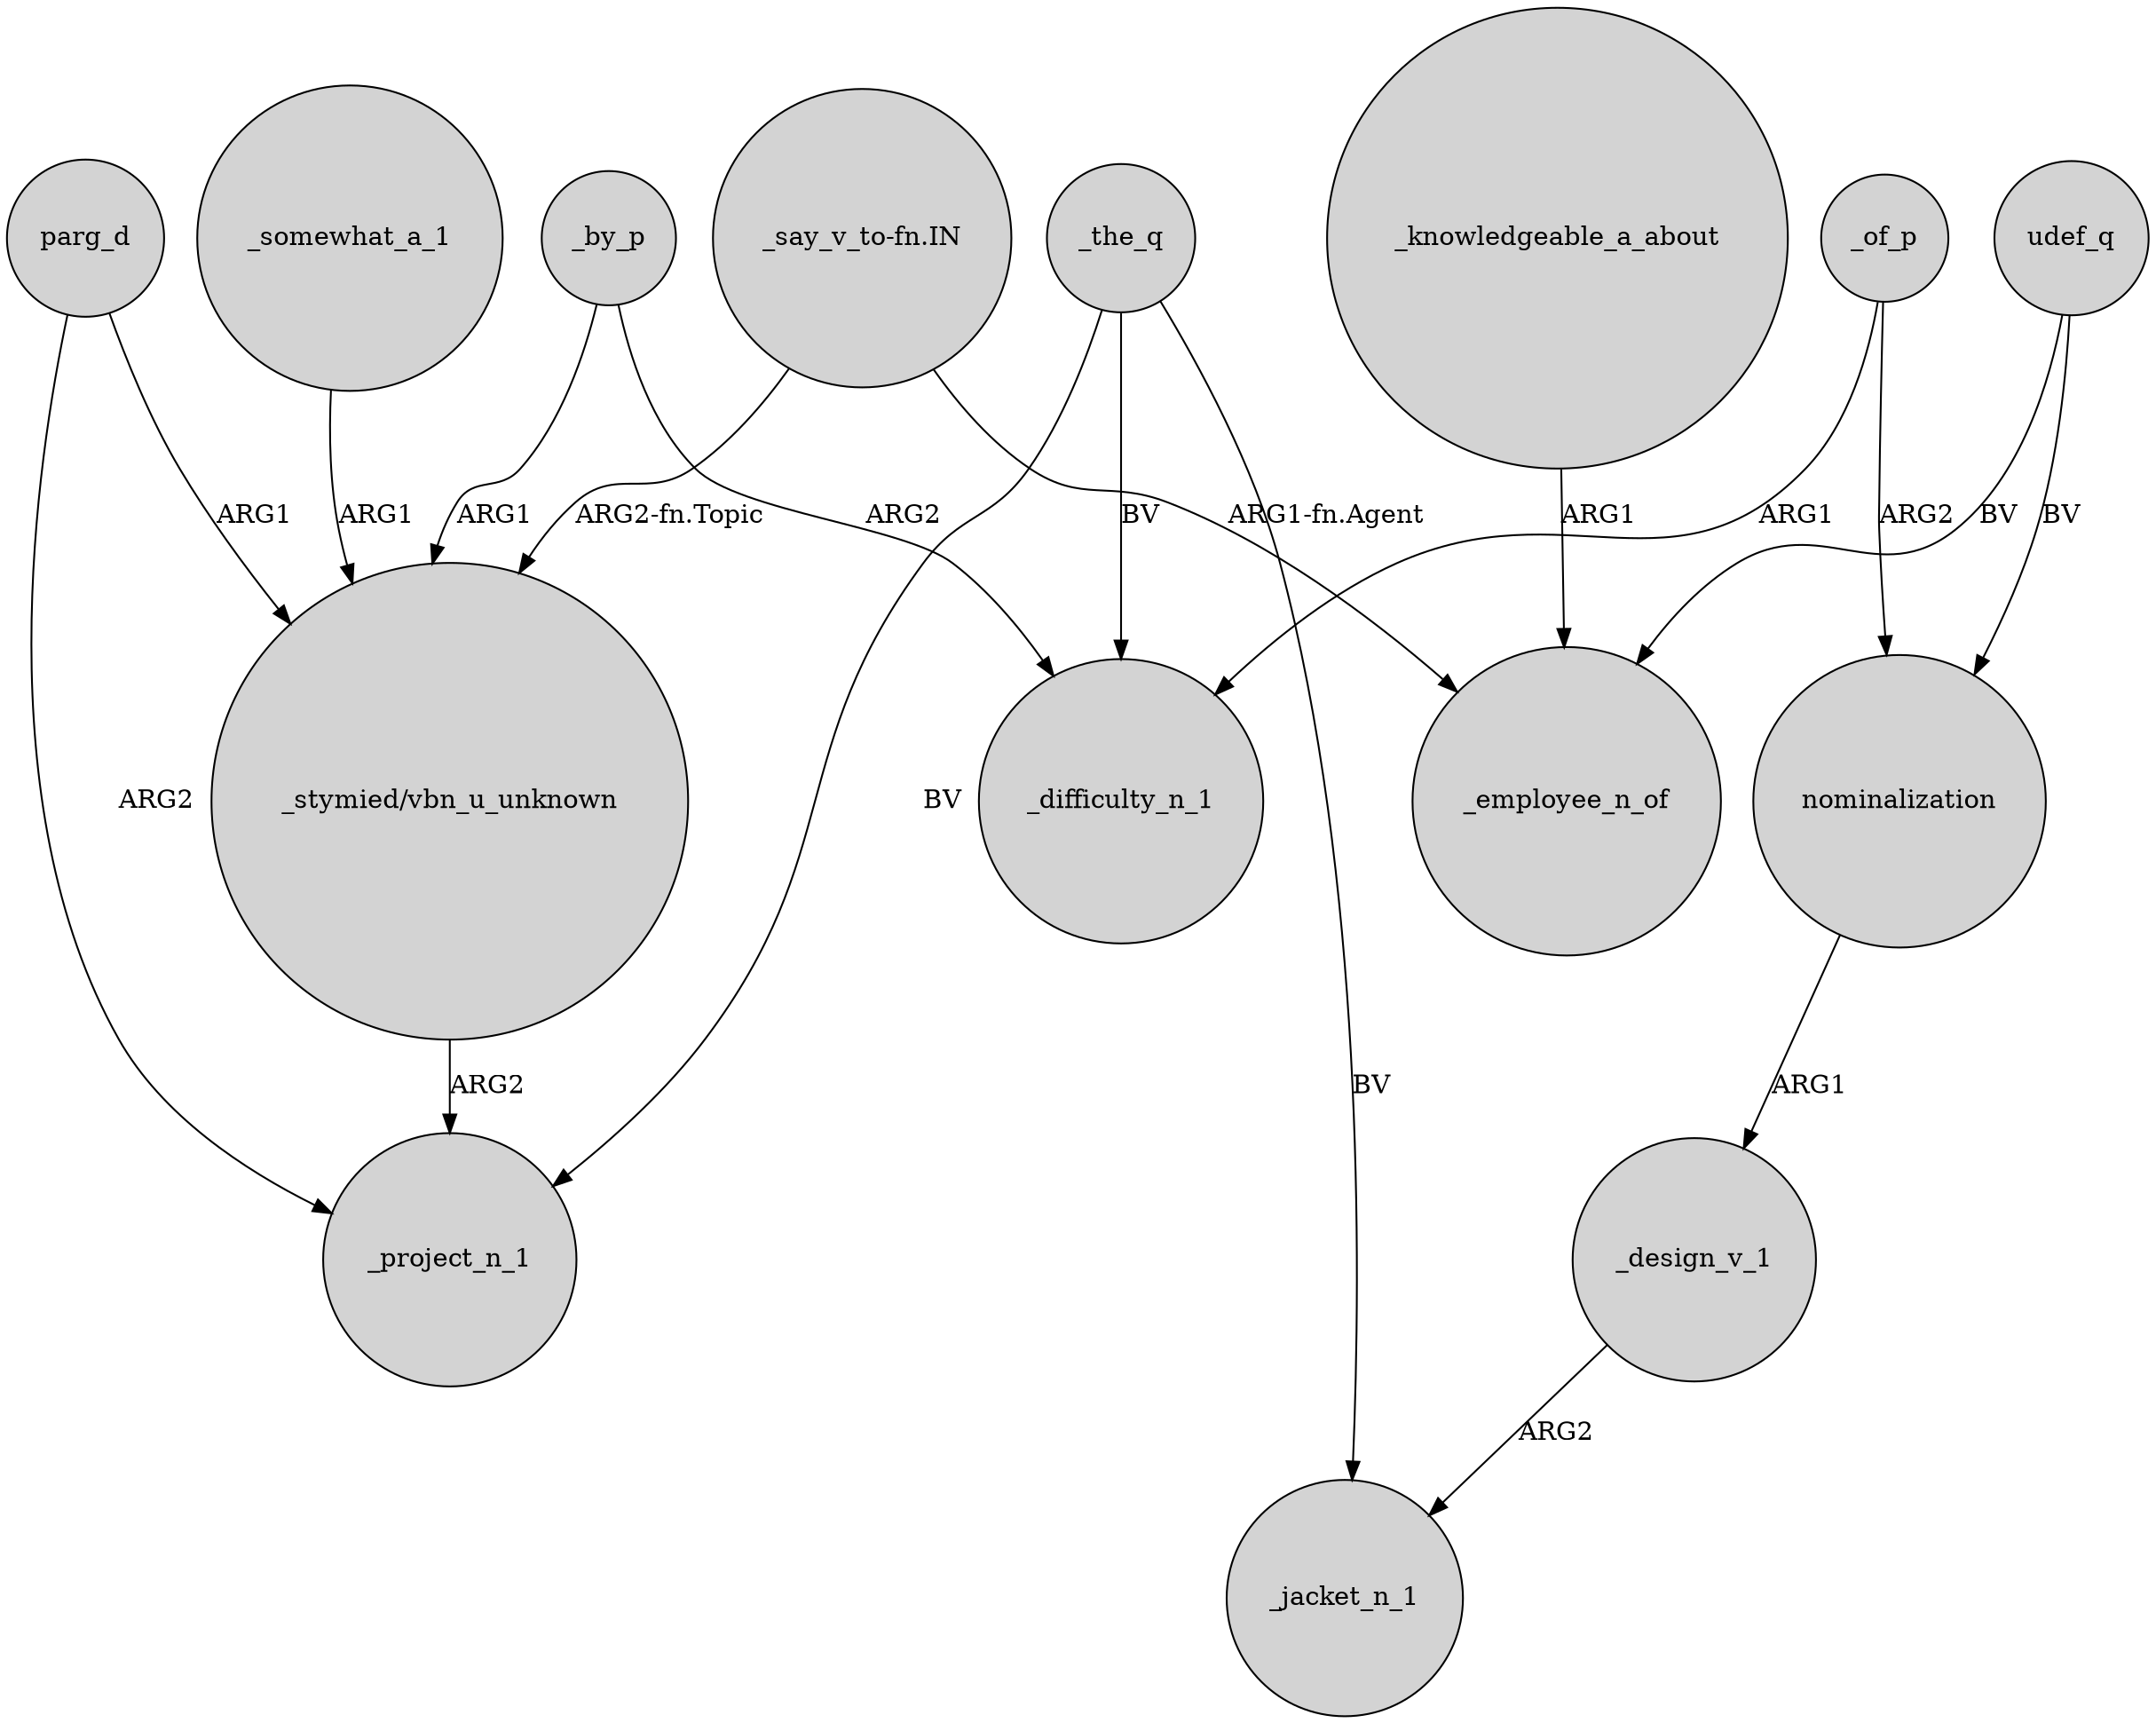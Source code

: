 digraph {
	node [shape=circle style=filled]
	_the_q -> _project_n_1 [label=BV]
	_design_v_1 -> _jacket_n_1 [label=ARG2]
	"_say_v_to-fn.IN" -> _employee_n_of [label="ARG1-fn.Agent"]
	"_say_v_to-fn.IN" -> "_stymied/vbn_u_unknown" [label="ARG2-fn.Topic"]
	_somewhat_a_1 -> "_stymied/vbn_u_unknown" [label=ARG1]
	_knowledgeable_a_about -> _employee_n_of [label=ARG1]
	_of_p -> _difficulty_n_1 [label=ARG1]
	nominalization -> _design_v_1 [label=ARG1]
	_of_p -> nominalization [label=ARG2]
	_by_p -> _difficulty_n_1 [label=ARG2]
	udef_q -> _employee_n_of [label=BV]
	_by_p -> "_stymied/vbn_u_unknown" [label=ARG1]
	parg_d -> _project_n_1 [label=ARG2]
	_the_q -> _difficulty_n_1 [label=BV]
	parg_d -> "_stymied/vbn_u_unknown" [label=ARG1]
	udef_q -> nominalization [label=BV]
	_the_q -> _jacket_n_1 [label=BV]
	"_stymied/vbn_u_unknown" -> _project_n_1 [label=ARG2]
}

